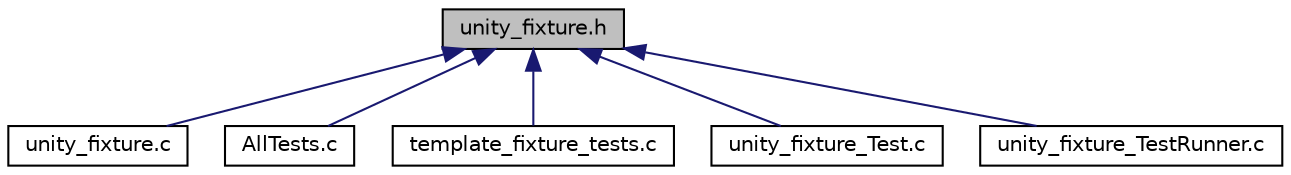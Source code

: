 digraph "unity_fixture.h"
{
 // LATEX_PDF_SIZE
  edge [fontname="Helvetica",fontsize="10",labelfontname="Helvetica",labelfontsize="10"];
  node [fontname="Helvetica",fontsize="10",shape=record];
  Node1 [label="unity_fixture.h",height=0.2,width=0.4,color="black", fillcolor="grey75", style="filled", fontcolor="black",tooltip=" "];
  Node1 -> Node2 [dir="back",color="midnightblue",fontsize="10",style="solid",fontname="Helvetica"];
  Node2 [label="unity_fixture.c",height=0.2,width=0.4,color="black", fillcolor="white", style="filled",URL="$da/dec/a00080.html",tooltip=" "];
  Node1 -> Node3 [dir="back",color="midnightblue",fontsize="10",style="solid",fontname="Helvetica"];
  Node3 [label="AllTests.c",height=0.2,width=0.4,color="black", fillcolor="white", style="filled",URL="$db/dab/a00089.html",tooltip=" "];
  Node1 -> Node4 [dir="back",color="midnightblue",fontsize="10",style="solid",fontname="Helvetica"];
  Node4 [label="template_fixture_tests.c",height=0.2,width=0.4,color="black", fillcolor="white", style="filled",URL="$d1/dc1/a00092.html",tooltip=" "];
  Node1 -> Node5 [dir="back",color="midnightblue",fontsize="10",style="solid",fontname="Helvetica"];
  Node5 [label="unity_fixture_Test.c",height=0.2,width=0.4,color="black", fillcolor="white", style="filled",URL="$d9/d77/a00095.html",tooltip=" "];
  Node1 -> Node6 [dir="back",color="midnightblue",fontsize="10",style="solid",fontname="Helvetica"];
  Node6 [label="unity_fixture_TestRunner.c",height=0.2,width=0.4,color="black", fillcolor="white", style="filled",URL="$d1/d44/a00098.html",tooltip=" "];
}
